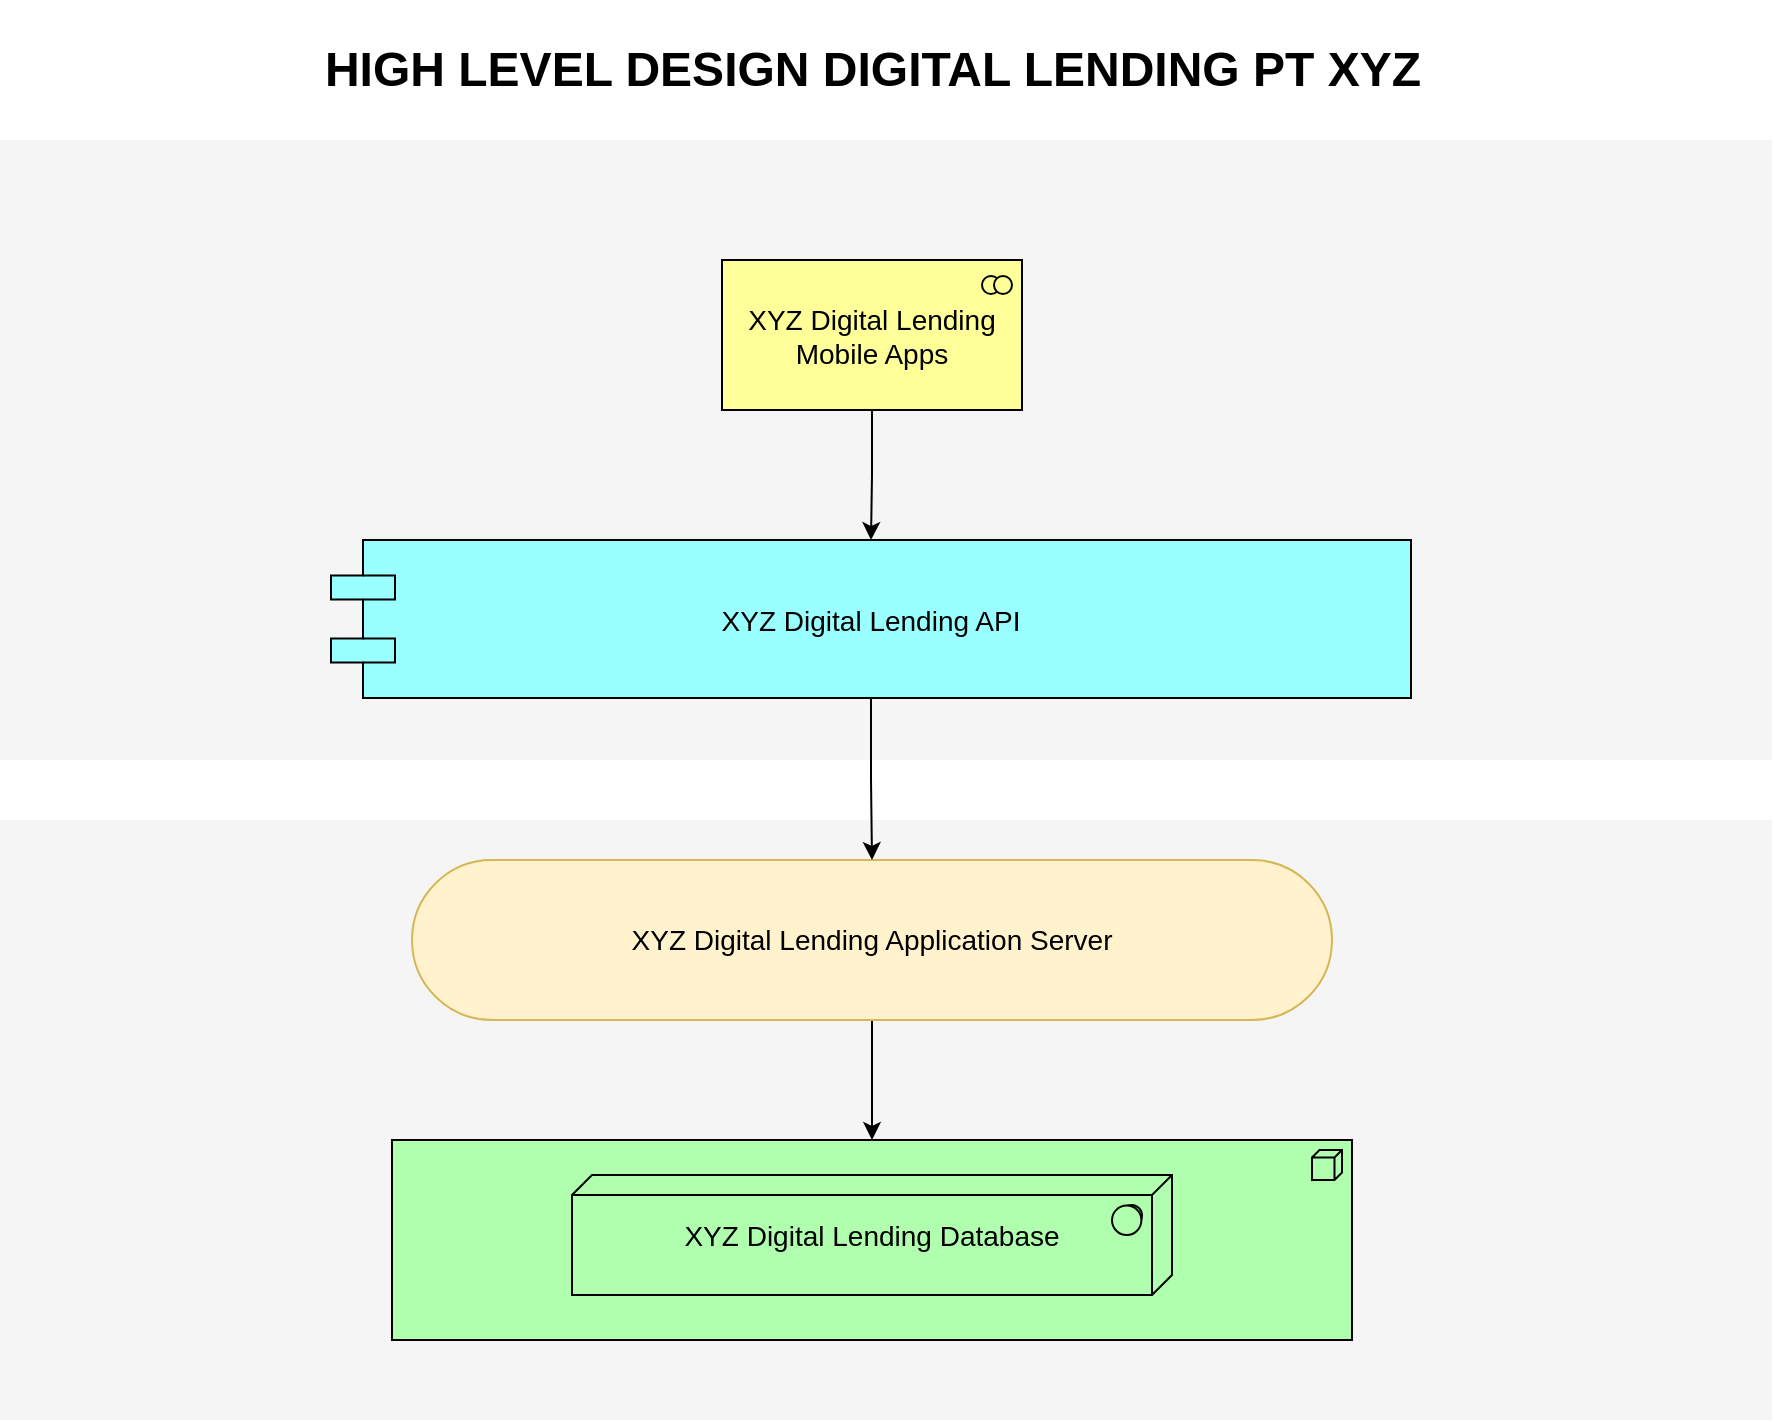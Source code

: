 <mxfile version="20.2.3" type="github" pages="2">
  <diagram id="6I0OCvxSQrVGMHxT2VVA" name="High Level Design XYZ">
    <mxGraphModel dx="1422" dy="709" grid="1" gridSize="10" guides="1" tooltips="1" connect="1" arrows="1" fold="1" page="1" pageScale="1" pageWidth="850" pageHeight="1100" math="0" shadow="0">
      <root>
        <mxCell id="0" />
        <mxCell id="1" parent="0" />
        <mxCell id="5Yd2DwDRtVUR8r6ksC_M-1" value="" style="whiteSpace=wrap;html=1;strokeColor=none;strokeWidth=1;fillColor=#f5f5f5;fontSize=14;" parent="1" vertex="1">
          <mxGeometry x="194" y="340" width="886" height="310" as="geometry" />
        </mxCell>
        <mxCell id="dKdSaXE48SgPbhcamS2K-30" value="" style="whiteSpace=wrap;html=1;strokeColor=none;strokeWidth=1;fillColor=#f5f5f5;fontSize=14;" parent="1" vertex="1">
          <mxGeometry x="194" y="680" width="886" height="300" as="geometry" />
        </mxCell>
        <mxCell id="dKdSaXE48SgPbhcamS2K-33" value="" style="html=1;whiteSpace=wrap;fillColor=#AFFFAF;shape=mxgraph.archimate3.application;appType=node;archiType=square;fontSize=14;verticalAlign=top;" parent="1" vertex="1">
          <mxGeometry x="390" y="840" width="480" height="100" as="geometry" />
        </mxCell>
        <mxCell id="dKdSaXE48SgPbhcamS2K-35" value="XYZ Digital Lending Database" style="html=1;whiteSpace=wrap;fillColor=#AFFFAF;shape=mxgraph.archimate3.tech;techType=sysSw;fontSize=14;" parent="1" vertex="1">
          <mxGeometry x="480" y="857.5" width="300" height="60" as="geometry" />
        </mxCell>
        <mxCell id="5Yd2DwDRtVUR8r6ksC_M-5" style="edgeStyle=orthogonalEdgeStyle;rounded=0;orthogonalLoop=1;jettySize=auto;html=1;" parent="1" source="dKdSaXE48SgPbhcamS2K-40" target="dKdSaXE48SgPbhcamS2K-33" edge="1">
          <mxGeometry relative="1" as="geometry" />
        </mxCell>
        <mxCell id="dKdSaXE48SgPbhcamS2K-40" value="XYZ Digital Lending Application Server" style="html=1;whiteSpace=wrap;fillColor=#fff2cc;shape=mxgraph.archimate3.service;fontSize=14;strokeColor=#d6b656;" parent="1" vertex="1">
          <mxGeometry x="400" y="700" width="460" height="80" as="geometry" />
        </mxCell>
        <mxCell id="5Yd2DwDRtVUR8r6ksC_M-8" value="" style="edgeStyle=orthogonalEdgeStyle;rounded=0;orthogonalLoop=1;jettySize=auto;html=1;" parent="1" source="dKdSaXE48SgPbhcamS2K-53" target="dKdSaXE48SgPbhcamS2K-40" edge="1">
          <mxGeometry relative="1" as="geometry" />
        </mxCell>
        <mxCell id="dKdSaXE48SgPbhcamS2K-53" value="XYZ Digital Lending API" style="shape=component;align=center;fillColor=#99ffff;gradientColor=none;fontSize=14;" parent="1" vertex="1">
          <mxGeometry x="359.5" y="540" width="540" height="79" as="geometry" />
        </mxCell>
        <mxCell id="5Yd2DwDRtVUR8r6ksC_M-4" value="" style="edgeStyle=orthogonalEdgeStyle;rounded=0;orthogonalLoop=1;jettySize=auto;html=1;" parent="1" source="dKdSaXE48SgPbhcamS2K-55" target="dKdSaXE48SgPbhcamS2K-53" edge="1">
          <mxGeometry relative="1" as="geometry" />
        </mxCell>
        <mxCell id="dKdSaXE48SgPbhcamS2K-55" value="XYZ Digital Lending Mobile Apps" style="html=1;whiteSpace=wrap;fillColor=#ffff99;shape=mxgraph.archimate3.application;appType=collab;archiType=square;fontSize=14;" parent="1" vertex="1">
          <mxGeometry x="555" y="400" width="150" height="75" as="geometry" />
        </mxCell>
        <mxCell id="5Yd2DwDRtVUR8r6ksC_M-7" style="edgeStyle=orthogonalEdgeStyle;rounded=0;orthogonalLoop=1;jettySize=auto;html=1;exitX=0.5;exitY=1;exitDx=0;exitDy=0;" parent="1" edge="1">
          <mxGeometry relative="1" as="geometry">
            <mxPoint x="637" y="660" as="sourcePoint" />
            <mxPoint x="637" y="660" as="targetPoint" />
          </mxGeometry>
        </mxCell>
        <mxCell id="7fZhV1ym0g6qmMPRs6kl-1" value="&lt;h1&gt;HIGH LEVEL DESIGN DIGITAL LENDING PT XYZ&lt;/h1&gt;" style="text;html=1;align=center;verticalAlign=middle;resizable=0;points=[];autosize=1;strokeColor=none;fillColor=none;" parent="1" vertex="1">
          <mxGeometry x="345" y="270" width="570" height="70" as="geometry" />
        </mxCell>
      </root>
    </mxGraphModel>
  </diagram>
  <diagram id="KRD5G_olLZb400-_mWsm" name="Page-2">
    <mxGraphModel dx="1422" dy="752" grid="1" gridSize="10" guides="1" tooltips="1" connect="1" arrows="1" fold="1" page="1" pageScale="1" pageWidth="850" pageHeight="1100" math="0" shadow="0">
      <root>
        <mxCell id="0" />
        <mxCell id="1" parent="0" />
      </root>
    </mxGraphModel>
  </diagram>
</mxfile>
